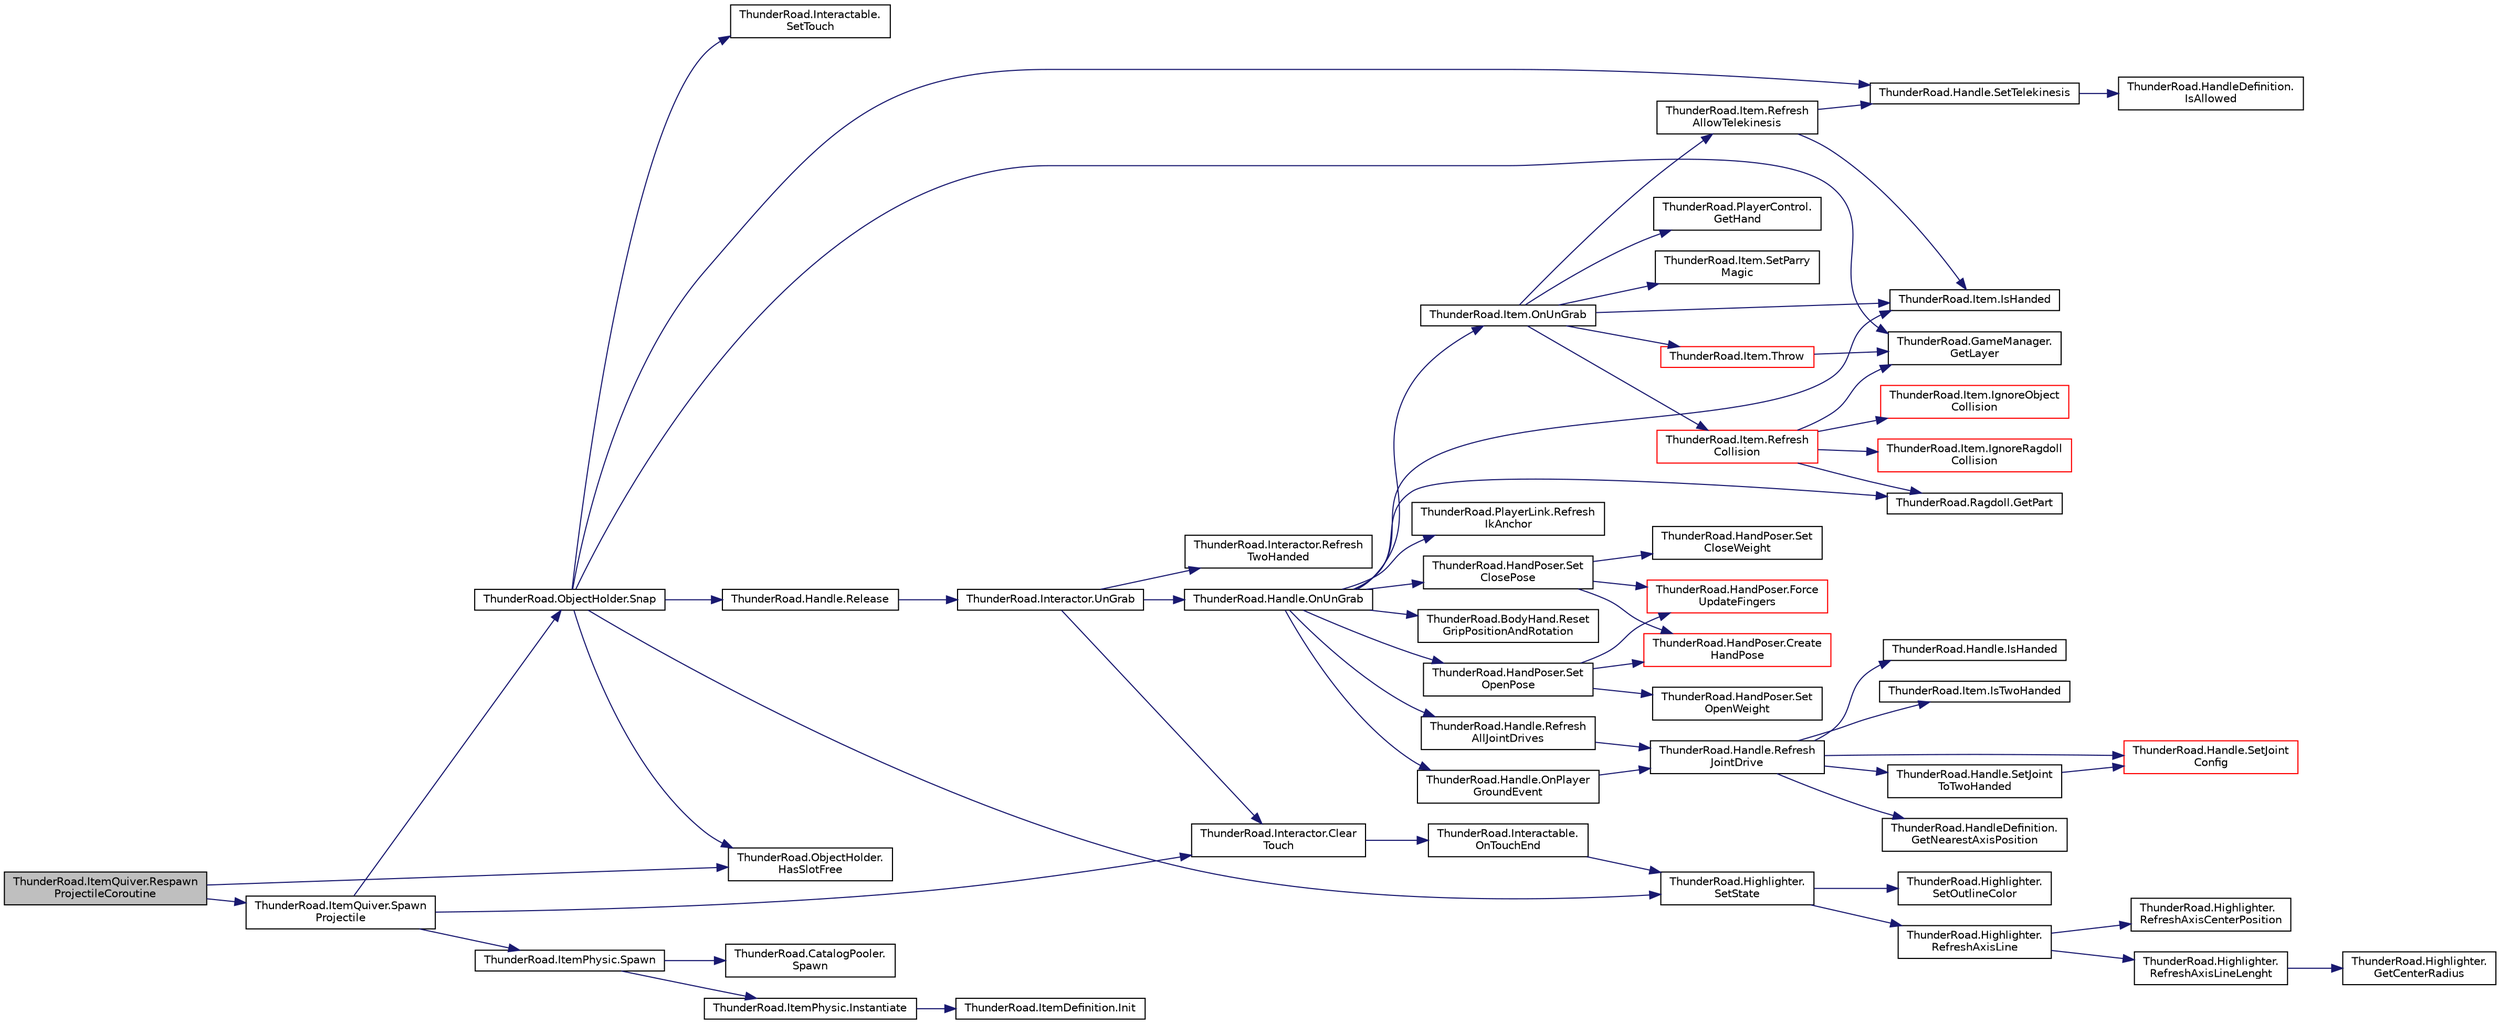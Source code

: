 digraph "ThunderRoad.ItemQuiver.RespawnProjectileCoroutine"
{
 // LATEX_PDF_SIZE
  edge [fontname="Helvetica",fontsize="10",labelfontname="Helvetica",labelfontsize="10"];
  node [fontname="Helvetica",fontsize="10",shape=record];
  rankdir="LR";
  Node1 [label="ThunderRoad.ItemQuiver.Respawn\lProjectileCoroutine",height=0.2,width=0.4,color="black", fillcolor="grey75", style="filled", fontcolor="black",tooltip="Respawns the projectile coroutine."];
  Node1 -> Node2 [color="midnightblue",fontsize="10",style="solid",fontname="Helvetica"];
  Node2 [label="ThunderRoad.ObjectHolder.\lHasSlotFree",height=0.2,width=0.4,color="black", fillcolor="white", style="filled",URL="$class_thunder_road_1_1_object_holder.html#af08b8074e886b6bb10a54ba31efefcdb",tooltip="Determines whether [has slot free]."];
  Node1 -> Node3 [color="midnightblue",fontsize="10",style="solid",fontname="Helvetica"];
  Node3 [label="ThunderRoad.ItemQuiver.Spawn\lProjectile",height=0.2,width=0.4,color="black", fillcolor="white", style="filled",URL="$class_thunder_road_1_1_item_quiver.html#a98e65e3e253d83651e7a4f47ed30588f",tooltip="Spawns the projectile."];
  Node3 -> Node4 [color="midnightblue",fontsize="10",style="solid",fontname="Helvetica"];
  Node4 [label="ThunderRoad.Interactor.Clear\lTouch",height=0.2,width=0.4,color="black", fillcolor="white", style="filled",URL="$class_thunder_road_1_1_interactor.html#a32bff7045c10e93443547097126de42e",tooltip="Clears the touch."];
  Node4 -> Node5 [color="midnightblue",fontsize="10",style="solid",fontname="Helvetica"];
  Node5 [label="ThunderRoad.Interactable.\lOnTouchEnd",height=0.2,width=0.4,color="black", fillcolor="white", style="filled",URL="$class_thunder_road_1_1_interactable.html#a33c2f46971a169e09a6430afeee14039",tooltip="Called when [touch end]."];
  Node5 -> Node6 [color="midnightblue",fontsize="10",style="solid",fontname="Helvetica"];
  Node6 [label="ThunderRoad.Highlighter.\lSetState",height=0.2,width=0.4,color="black", fillcolor="white", style="filled",URL="$class_thunder_road_1_1_highlighter.html#aa1487a513b92c7ebb44777930e1bed55",tooltip="Sets the state."];
  Node6 -> Node7 [color="midnightblue",fontsize="10",style="solid",fontname="Helvetica"];
  Node7 [label="ThunderRoad.Highlighter.\lRefreshAxisLine",height=0.2,width=0.4,color="black", fillcolor="white", style="filled",URL="$class_thunder_road_1_1_highlighter.html#a2f25cea56d529813f8ae47a74990f6b1",tooltip="Refreshes the axis line."];
  Node7 -> Node8 [color="midnightblue",fontsize="10",style="solid",fontname="Helvetica"];
  Node8 [label="ThunderRoad.Highlighter.\lRefreshAxisCenterPosition",height=0.2,width=0.4,color="black", fillcolor="white", style="filled",URL="$class_thunder_road_1_1_highlighter.html#a474c763a3a6919ceb4ea47af8062388e",tooltip="Refreshes the axis center position."];
  Node7 -> Node9 [color="midnightblue",fontsize="10",style="solid",fontname="Helvetica"];
  Node9 [label="ThunderRoad.Highlighter.\lRefreshAxisLineLenght",height=0.2,width=0.4,color="black", fillcolor="white", style="filled",URL="$class_thunder_road_1_1_highlighter.html#ab0ff2e6f311cb6cd2fd0fb8b7746c325",tooltip="Refreshes the axis line lenght."];
  Node9 -> Node10 [color="midnightblue",fontsize="10",style="solid",fontname="Helvetica"];
  Node10 [label="ThunderRoad.Highlighter.\lGetCenterRadius",height=0.2,width=0.4,color="black", fillcolor="white", style="filled",URL="$class_thunder_road_1_1_highlighter.html#a946a62aaa694183e1f8d9b331d450a16",tooltip="Gets the center radius."];
  Node6 -> Node11 [color="midnightblue",fontsize="10",style="solid",fontname="Helvetica"];
  Node11 [label="ThunderRoad.Highlighter.\lSetOutlineColor",height=0.2,width=0.4,color="black", fillcolor="white", style="filled",URL="$class_thunder_road_1_1_highlighter.html#a5aef3e86635cbcbaaa727f9d5fb3409c",tooltip="Sets the color of the outline."];
  Node3 -> Node12 [color="midnightblue",fontsize="10",style="solid",fontname="Helvetica"];
  Node12 [label="ThunderRoad.ObjectHolder.Snap",height=0.2,width=0.4,color="black", fillcolor="white", style="filled",URL="$class_thunder_road_1_1_object_holder.html#adb84c0b43d1a74cb5f1843c2e5dc8921",tooltip="Snaps the specified object to hold."];
  Node12 -> Node13 [color="midnightblue",fontsize="10",style="solid",fontname="Helvetica"];
  Node13 [label="ThunderRoad.GameManager.\lGetLayer",height=0.2,width=0.4,color="black", fillcolor="white", style="filled",URL="$class_thunder_road_1_1_game_manager.html#a4b7e3521ff92f30374062207b6e30352",tooltip="Gets the layer."];
  Node12 -> Node2 [color="midnightblue",fontsize="10",style="solid",fontname="Helvetica"];
  Node12 -> Node14 [color="midnightblue",fontsize="10",style="solid",fontname="Helvetica"];
  Node14 [label="ThunderRoad.Handle.Release",height=0.2,width=0.4,color="black", fillcolor="white", style="filled",URL="$class_thunder_road_1_1_handle.html#a03e56c48156f1614f5167d717b101624",tooltip="Releases this instance."];
  Node14 -> Node15 [color="midnightblue",fontsize="10",style="solid",fontname="Helvetica"];
  Node15 [label="ThunderRoad.Interactor.UnGrab",height=0.2,width=0.4,color="black", fillcolor="white", style="filled",URL="$class_thunder_road_1_1_interactor.html#aac5f1c05c892d8f18262b910ba75c8ae",tooltip="Uns the grab."];
  Node15 -> Node4 [color="midnightblue",fontsize="10",style="solid",fontname="Helvetica"];
  Node15 -> Node16 [color="midnightblue",fontsize="10",style="solid",fontname="Helvetica"];
  Node16 [label="ThunderRoad.Handle.OnUnGrab",height=0.2,width=0.4,color="black", fillcolor="white", style="filled",URL="$class_thunder_road_1_1_handle.html#a75074ab7acb56294512dada6437cd799",tooltip="Called when [un grab]."];
  Node16 -> Node17 [color="midnightblue",fontsize="10",style="solid",fontname="Helvetica"];
  Node17 [label="ThunderRoad.Ragdoll.GetPart",height=0.2,width=0.4,color="black", fillcolor="white", style="filled",URL="$class_thunder_road_1_1_ragdoll.html#a63bb50459ca0652451c1aef3fc8155cb",tooltip="Gets the part."];
  Node16 -> Node18 [color="midnightblue",fontsize="10",style="solid",fontname="Helvetica"];
  Node18 [label="ThunderRoad.Item.IsHanded",height=0.2,width=0.4,color="black", fillcolor="white", style="filled",URL="$class_thunder_road_1_1_item.html#a3f6db977accd385918e6ac7b140e9872",tooltip="Determines whether the specified side is handed."];
  Node16 -> Node19 [color="midnightblue",fontsize="10",style="solid",fontname="Helvetica"];
  Node19 [label="ThunderRoad.Handle.OnPlayer\lGroundEvent",height=0.2,width=0.4,color="black", fillcolor="white", style="filled",URL="$class_thunder_road_1_1_handle.html#ae62c5fccfe4c2ce3a50f2e9d21963572",tooltip="Called when [player ground event]."];
  Node19 -> Node20 [color="midnightblue",fontsize="10",style="solid",fontname="Helvetica"];
  Node20 [label="ThunderRoad.Handle.Refresh\lJointDrive",height=0.2,width=0.4,color="black", fillcolor="white", style="filled",URL="$class_thunder_road_1_1_handle.html#a198ca29640ae1e41a39f0fcd9791c00a",tooltip="Refreshes the joint drive."];
  Node20 -> Node21 [color="midnightblue",fontsize="10",style="solid",fontname="Helvetica"];
  Node21 [label="ThunderRoad.HandleDefinition.\lGetNearestAxisPosition",height=0.2,width=0.4,color="black", fillcolor="white", style="filled",URL="$class_thunder_road_1_1_handle_definition.html#aaecf5668b0c379d67ae0f0dabc9eb8a2",tooltip="Gets the nearest axis position."];
  Node20 -> Node22 [color="midnightblue",fontsize="10",style="solid",fontname="Helvetica"];
  Node22 [label="ThunderRoad.Handle.IsHanded",height=0.2,width=0.4,color="black", fillcolor="white", style="filled",URL="$class_thunder_road_1_1_handle.html#ad64cb9ca1c1e26afc1606d729250516a",tooltip="Determines whether this instance is handed."];
  Node20 -> Node23 [color="midnightblue",fontsize="10",style="solid",fontname="Helvetica"];
  Node23 [label="ThunderRoad.Item.IsTwoHanded",height=0.2,width=0.4,color="black", fillcolor="white", style="filled",URL="$class_thunder_road_1_1_item.html#aa71f102491e167e0878f9617ec50f22e",tooltip="Determines whether [is two handed] [the specified valid handles]."];
  Node20 -> Node24 [color="midnightblue",fontsize="10",style="solid",fontname="Helvetica"];
  Node24 [label="ThunderRoad.Handle.SetJoint\lConfig",height=0.2,width=0.4,color="red", fillcolor="white", style="filled",URL="$class_thunder_road_1_1_handle.html#af877a8b9023994e0b6f3b42365749685",tooltip="Sets the joint configuration."];
  Node20 -> Node26 [color="midnightblue",fontsize="10",style="solid",fontname="Helvetica"];
  Node26 [label="ThunderRoad.Handle.SetJoint\lToTwoHanded",height=0.2,width=0.4,color="black", fillcolor="white", style="filled",URL="$class_thunder_road_1_1_handle.html#a50056543c9c56711ac6bb1b347ec973f",tooltip="Sets the joint to two handed."];
  Node26 -> Node24 [color="midnightblue",fontsize="10",style="solid",fontname="Helvetica"];
  Node16 -> Node27 [color="midnightblue",fontsize="10",style="solid",fontname="Helvetica"];
  Node27 [label="ThunderRoad.Item.OnUnGrab",height=0.2,width=0.4,color="black", fillcolor="white", style="filled",URL="$class_thunder_road_1_1_item.html#a00f67a71073d5a4877cebb2ab84ee65a",tooltip="Called when [un grab]."];
  Node27 -> Node28 [color="midnightblue",fontsize="10",style="solid",fontname="Helvetica"];
  Node28 [label="ThunderRoad.PlayerControl.\lGetHand",height=0.2,width=0.4,color="black", fillcolor="white", style="filled",URL="$class_thunder_road_1_1_player_control.html#a35f9d9f52e8ffc5ad4a3b3a8a18541b9",tooltip="Gets the hand."];
  Node27 -> Node18 [color="midnightblue",fontsize="10",style="solid",fontname="Helvetica"];
  Node27 -> Node29 [color="midnightblue",fontsize="10",style="solid",fontname="Helvetica"];
  Node29 [label="ThunderRoad.Item.Refresh\lAllowTelekinesis",height=0.2,width=0.4,color="black", fillcolor="white", style="filled",URL="$class_thunder_road_1_1_item.html#acfe999b997b96e216b489d06b0e28ec2",tooltip="Refreshes the allow telekinesis."];
  Node29 -> Node18 [color="midnightblue",fontsize="10",style="solid",fontname="Helvetica"];
  Node29 -> Node30 [color="midnightblue",fontsize="10",style="solid",fontname="Helvetica"];
  Node30 [label="ThunderRoad.Handle.SetTelekinesis",height=0.2,width=0.4,color="black", fillcolor="white", style="filled",URL="$class_thunder_road_1_1_handle.html#ab6f935bbaaeb51473b8dd68c25108200",tooltip="Sets the telekinesis."];
  Node30 -> Node31 [color="midnightblue",fontsize="10",style="solid",fontname="Helvetica"];
  Node31 [label="ThunderRoad.HandleDefinition.\lIsAllowed",height=0.2,width=0.4,color="black", fillcolor="white", style="filled",URL="$class_thunder_road_1_1_handle_definition.html#a377fdf9672bbc0d224115730deded19e",tooltip="Determines whether the specified side is allowed."];
  Node27 -> Node32 [color="midnightblue",fontsize="10",style="solid",fontname="Helvetica"];
  Node32 [label="ThunderRoad.Item.Refresh\lCollision",height=0.2,width=0.4,color="red", fillcolor="white", style="filled",URL="$class_thunder_road_1_1_item.html#a6a4c857535cb043d56ddf774e1f7f390",tooltip="Refreshes the collision."];
  Node32 -> Node13 [color="midnightblue",fontsize="10",style="solid",fontname="Helvetica"];
  Node32 -> Node17 [color="midnightblue",fontsize="10",style="solid",fontname="Helvetica"];
  Node32 -> Node33 [color="midnightblue",fontsize="10",style="solid",fontname="Helvetica"];
  Node33 [label="ThunderRoad.Item.IgnoreObject\lCollision",height=0.2,width=0.4,color="red", fillcolor="white", style="filled",URL="$class_thunder_road_1_1_item.html#a7ae74ee7db5dbfa1a0f7f4366eee910f",tooltip="Ignores the object collision."];
  Node32 -> Node35 [color="midnightblue",fontsize="10",style="solid",fontname="Helvetica"];
  Node35 [label="ThunderRoad.Item.IgnoreRagdoll\lCollision",height=0.2,width=0.4,color="red", fillcolor="white", style="filled",URL="$class_thunder_road_1_1_item.html#ab840281a41308d6826a91926b94e7e67",tooltip="Ignores the ragdoll collision."];
  Node27 -> Node42 [color="midnightblue",fontsize="10",style="solid",fontname="Helvetica"];
  Node42 [label="ThunderRoad.Item.SetParry\lMagic",height=0.2,width=0.4,color="black", fillcolor="white", style="filled",URL="$class_thunder_road_1_1_item.html#a54f3d4cddf76935a6bb89c02cfc2aab4",tooltip="Sets the parry magic."];
  Node27 -> Node43 [color="midnightblue",fontsize="10",style="solid",fontname="Helvetica"];
  Node43 [label="ThunderRoad.Item.Throw",height=0.2,width=0.4,color="red", fillcolor="white", style="filled",URL="$class_thunder_road_1_1_item.html#a093146a18f771d8c8ad8333dab93c4f8",tooltip="Throws the specified throw multiplier."];
  Node43 -> Node13 [color="midnightblue",fontsize="10",style="solid",fontname="Helvetica"];
  Node16 -> Node44 [color="midnightblue",fontsize="10",style="solid",fontname="Helvetica"];
  Node44 [label="ThunderRoad.Handle.Refresh\lAllJointDrives",height=0.2,width=0.4,color="black", fillcolor="white", style="filled",URL="$class_thunder_road_1_1_handle.html#ad1621fdf3dc9cf924f766dc222cab556",tooltip="Refreshes all joint drives."];
  Node44 -> Node20 [color="midnightblue",fontsize="10",style="solid",fontname="Helvetica"];
  Node16 -> Node45 [color="midnightblue",fontsize="10",style="solid",fontname="Helvetica"];
  Node45 [label="ThunderRoad.PlayerLink.Refresh\lIkAnchor",height=0.2,width=0.4,color="black", fillcolor="white", style="filled",URL="$class_thunder_road_1_1_player_link.html#ace8e9c4b3db1a9140f273fb5d97a8ac8",tooltip="Refreshes the ik anchor."];
  Node16 -> Node46 [color="midnightblue",fontsize="10",style="solid",fontname="Helvetica"];
  Node46 [label="ThunderRoad.BodyHand.Reset\lGripPositionAndRotation",height=0.2,width=0.4,color="black", fillcolor="white", style="filled",URL="$class_thunder_road_1_1_body_hand.html#a4d85635b5cda5094b32af5a363686c0b",tooltip="Resets the grip position and rotation."];
  Node16 -> Node47 [color="midnightblue",fontsize="10",style="solid",fontname="Helvetica"];
  Node47 [label="ThunderRoad.HandPoser.Set\lClosePose",height=0.2,width=0.4,color="black", fillcolor="white", style="filled",URL="$class_thunder_road_1_1_hand_poser.html#a343c75f2c13c6390f5dcb55278466712",tooltip="Sets the close pose."];
  Node47 -> Node48 [color="midnightblue",fontsize="10",style="solid",fontname="Helvetica"];
  Node48 [label="ThunderRoad.HandPoser.Create\lHandPose",height=0.2,width=0.4,color="red", fillcolor="white", style="filled",URL="$class_thunder_road_1_1_hand_poser.html#a14f49279567da792b5921424a61c58b6",tooltip="Creates the hand pose."];
  Node47 -> Node51 [color="midnightblue",fontsize="10",style="solid",fontname="Helvetica"];
  Node51 [label="ThunderRoad.HandPoser.Force\lUpdateFingers",height=0.2,width=0.4,color="red", fillcolor="white", style="filled",URL="$class_thunder_road_1_1_hand_poser.html#a0c1086136b39823b4fcd770426e12a2b",tooltip="Forces the update fingers."];
  Node47 -> Node58 [color="midnightblue",fontsize="10",style="solid",fontname="Helvetica"];
  Node58 [label="ThunderRoad.HandPoser.Set\lCloseWeight",height=0.2,width=0.4,color="black", fillcolor="white", style="filled",URL="$class_thunder_road_1_1_hand_poser.html#af52a8cf2bc60491f2941a73364ba258a",tooltip="Sets the close weight."];
  Node16 -> Node59 [color="midnightblue",fontsize="10",style="solid",fontname="Helvetica"];
  Node59 [label="ThunderRoad.HandPoser.Set\lOpenPose",height=0.2,width=0.4,color="black", fillcolor="white", style="filled",URL="$class_thunder_road_1_1_hand_poser.html#a3e6c4ca79e2e57ad1824711223f52c99",tooltip="Sets the open pose."];
  Node59 -> Node48 [color="midnightblue",fontsize="10",style="solid",fontname="Helvetica"];
  Node59 -> Node51 [color="midnightblue",fontsize="10",style="solid",fontname="Helvetica"];
  Node59 -> Node60 [color="midnightblue",fontsize="10",style="solid",fontname="Helvetica"];
  Node60 [label="ThunderRoad.HandPoser.Set\lOpenWeight",height=0.2,width=0.4,color="black", fillcolor="white", style="filled",URL="$class_thunder_road_1_1_hand_poser.html#ab8c2d514e77308627ec5af639158dbb8",tooltip="Sets the open weight."];
  Node15 -> Node61 [color="midnightblue",fontsize="10",style="solid",fontname="Helvetica"];
  Node61 [label="ThunderRoad.Interactor.Refresh\lTwoHanded",height=0.2,width=0.4,color="black", fillcolor="white", style="filled",URL="$class_thunder_road_1_1_interactor.html#ac449186e620c7fef417dc1cad4abaf32",tooltip="Refreshes the two handed."];
  Node12 -> Node6 [color="midnightblue",fontsize="10",style="solid",fontname="Helvetica"];
  Node12 -> Node30 [color="midnightblue",fontsize="10",style="solid",fontname="Helvetica"];
  Node12 -> Node62 [color="midnightblue",fontsize="10",style="solid",fontname="Helvetica"];
  Node62 [label="ThunderRoad.Interactable.\lSetTouch",height=0.2,width=0.4,color="black", fillcolor="white", style="filled",URL="$class_thunder_road_1_1_interactable.html#a050a5fc51f8a10b6d1743c45f4de908a",tooltip="Sets the touch."];
  Node3 -> Node63 [color="midnightblue",fontsize="10",style="solid",fontname="Helvetica"];
  Node63 [label="ThunderRoad.ItemPhysic.Spawn",height=0.2,width=0.4,color="black", fillcolor="white", style="filled",URL="$class_thunder_road_1_1_item_physic.html#a34a7148e0dd280c0f54aeb5fa8a14559",tooltip="Spawns the specified pooled."];
  Node63 -> Node64 [color="midnightblue",fontsize="10",style="solid",fontname="Helvetica"];
  Node64 [label="ThunderRoad.ItemPhysic.Instantiate",height=0.2,width=0.4,color="black", fillcolor="white", style="filled",URL="$class_thunder_road_1_1_item_physic.html#aeb883bbfe8b0a46817bd84c9c2f6b43e",tooltip="Instantiates the specified parent."];
  Node64 -> Node65 [color="midnightblue",fontsize="10",style="solid",fontname="Helvetica"];
  Node65 [label="ThunderRoad.ItemDefinition.Init",height=0.2,width=0.4,color="black", fillcolor="white", style="filled",URL="$class_thunder_road_1_1_item_definition.html#a784eaf8fb30a885f14d6b2acb34cd51b",tooltip="Initializes this instance."];
  Node63 -> Node66 [color="midnightblue",fontsize="10",style="solid",fontname="Helvetica"];
  Node66 [label="ThunderRoad.CatalogPooler.\lSpawn",height=0.2,width=0.4,color="black", fillcolor="white", style="filled",URL="$class_thunder_road_1_1_catalog_pooler.html#af718086f3c213f3f4711a83dbb3b6d7d",tooltip="Spawns the specified catalog data."];
}
